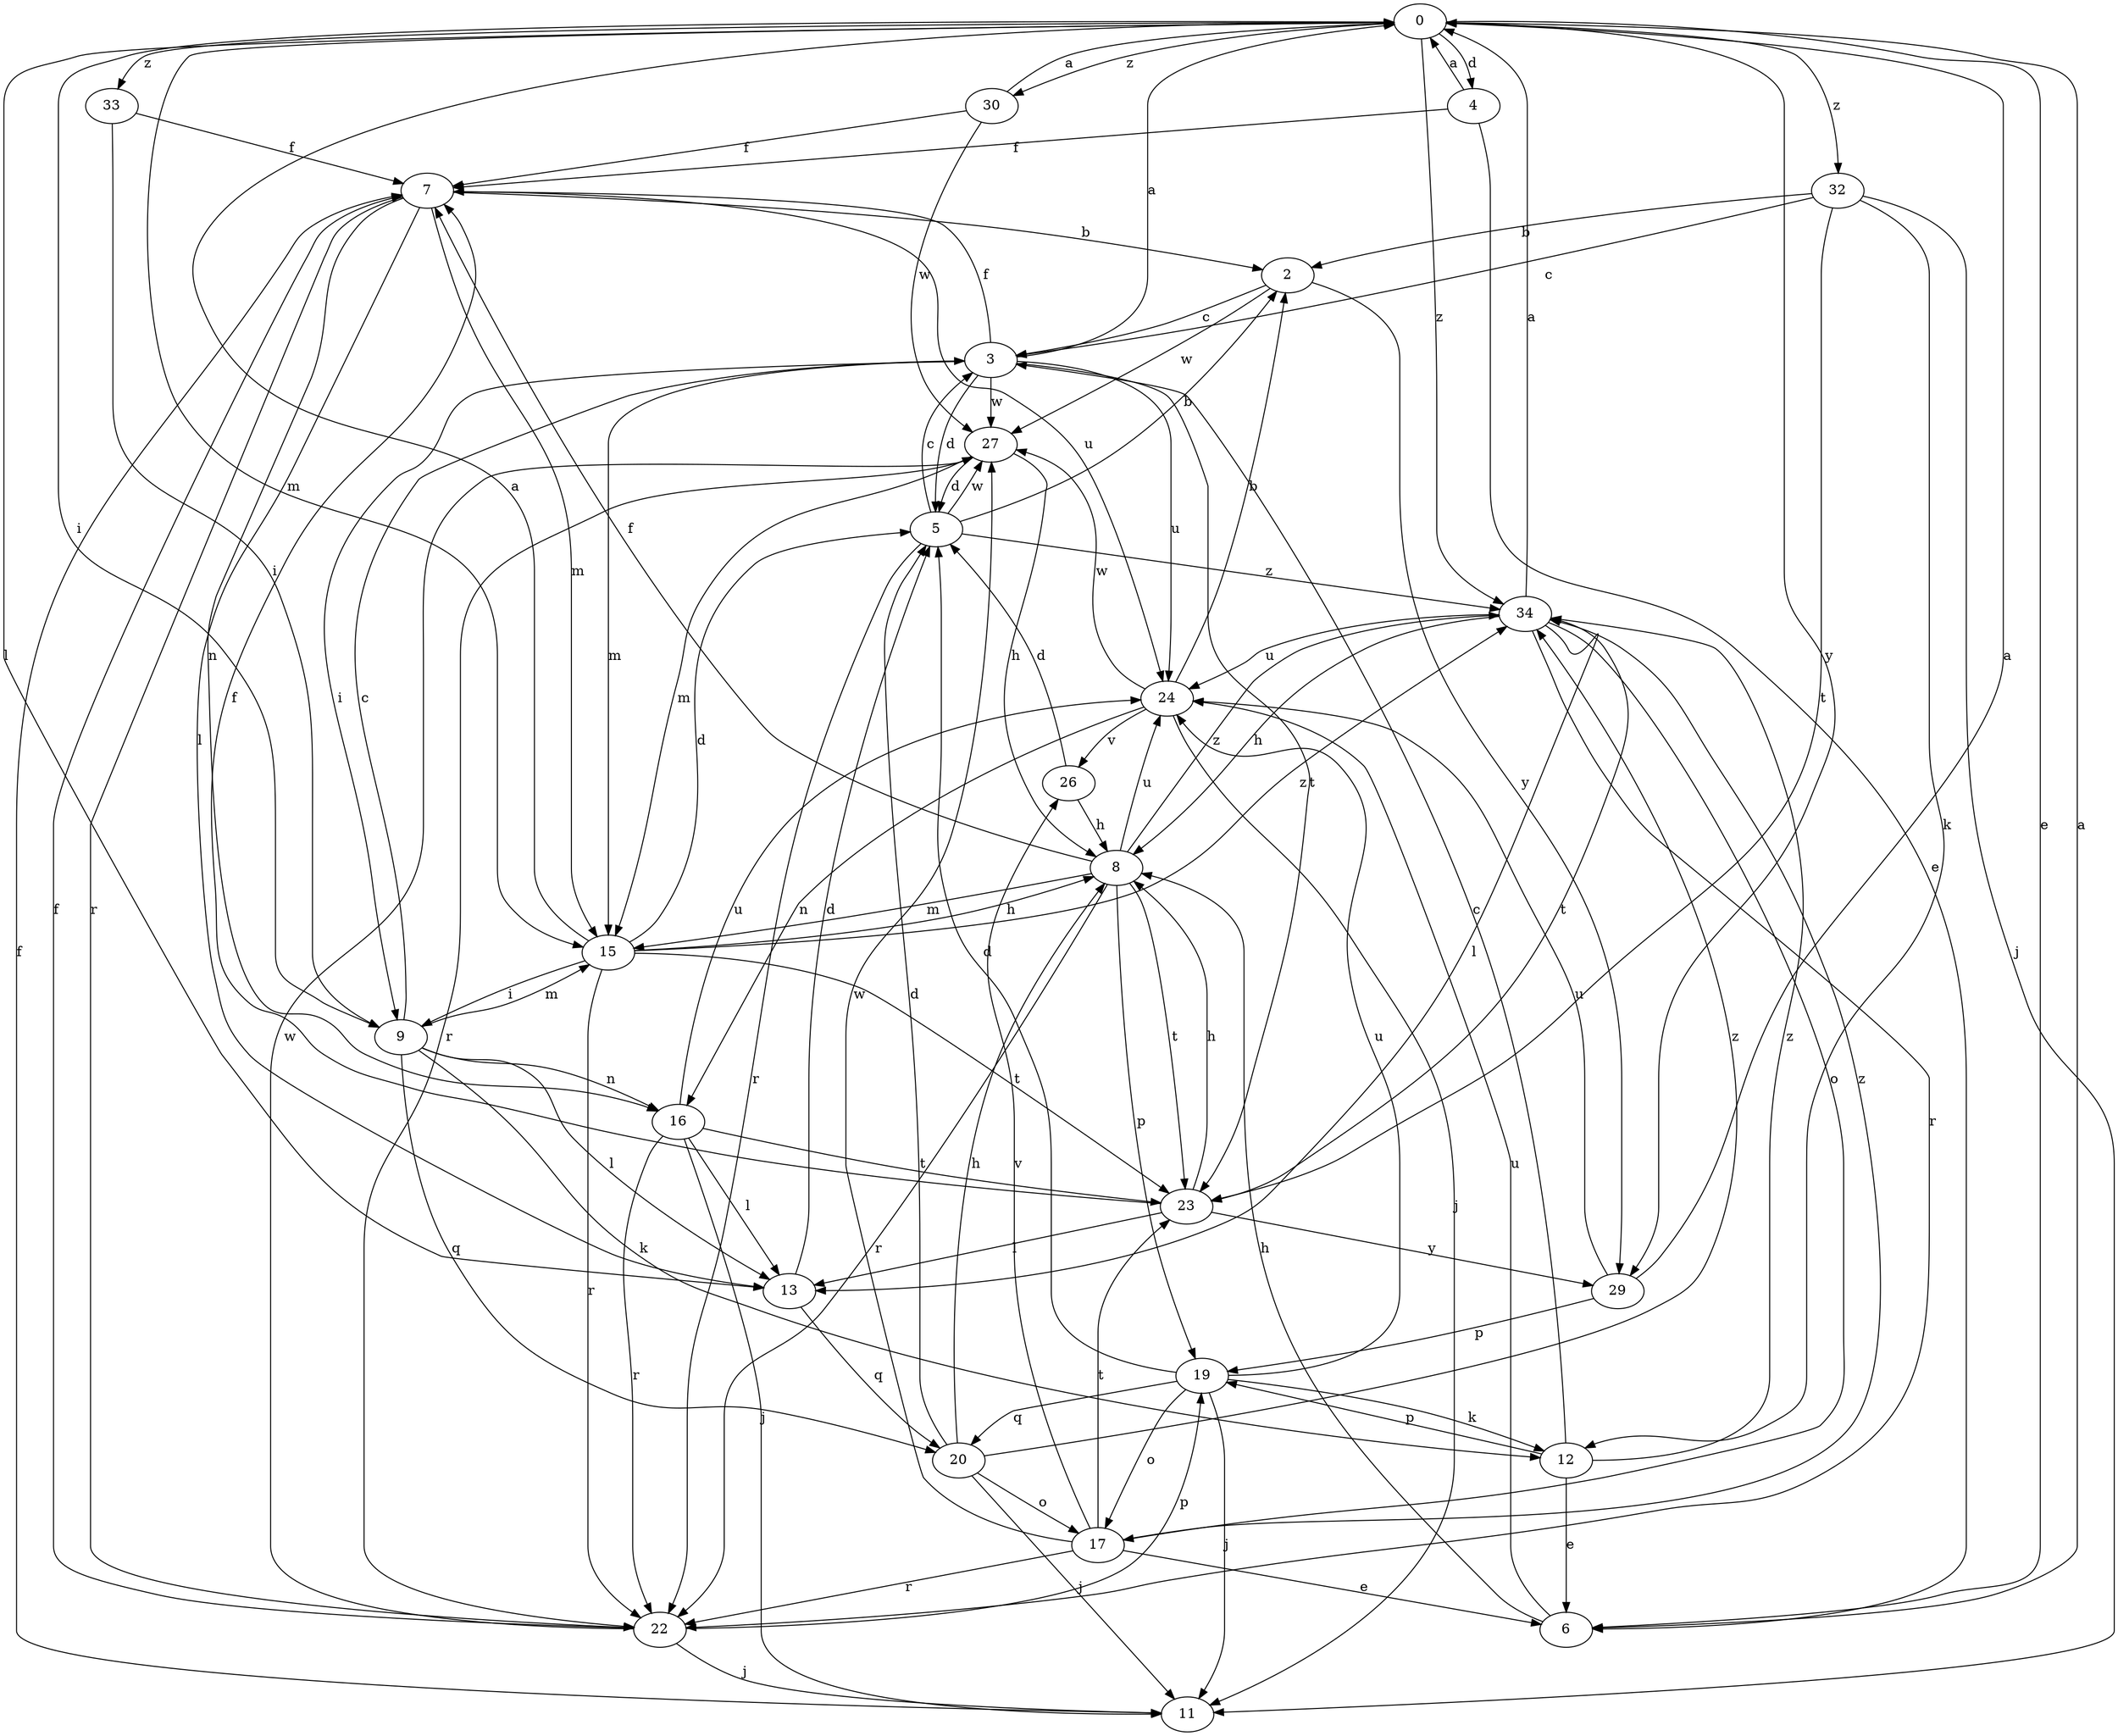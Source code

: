 strict digraph  {
0;
2;
3;
4;
5;
6;
7;
8;
9;
11;
12;
13;
15;
16;
17;
19;
20;
22;
23;
24;
26;
27;
29;
30;
32;
33;
34;
0 -> 4  [label=d];
0 -> 6  [label=e];
0 -> 9  [label=i];
0 -> 13  [label=l];
0 -> 15  [label=m];
0 -> 29  [label=y];
0 -> 30  [label=z];
0 -> 32  [label=z];
0 -> 33  [label=z];
0 -> 34  [label=z];
2 -> 3  [label=c];
2 -> 27  [label=w];
2 -> 29  [label=y];
3 -> 0  [label=a];
3 -> 5  [label=d];
3 -> 7  [label=f];
3 -> 9  [label=i];
3 -> 15  [label=m];
3 -> 23  [label=t];
3 -> 24  [label=u];
3 -> 27  [label=w];
4 -> 0  [label=a];
4 -> 6  [label=e];
4 -> 7  [label=f];
5 -> 2  [label=b];
5 -> 3  [label=c];
5 -> 22  [label=r];
5 -> 27  [label=w];
5 -> 34  [label=z];
6 -> 0  [label=a];
6 -> 8  [label=h];
6 -> 24  [label=u];
7 -> 2  [label=b];
7 -> 13  [label=l];
7 -> 15  [label=m];
7 -> 16  [label=n];
7 -> 22  [label=r];
7 -> 24  [label=u];
8 -> 7  [label=f];
8 -> 15  [label=m];
8 -> 19  [label=p];
8 -> 22  [label=r];
8 -> 23  [label=t];
8 -> 24  [label=u];
8 -> 34  [label=z];
9 -> 3  [label=c];
9 -> 12  [label=k];
9 -> 13  [label=l];
9 -> 15  [label=m];
9 -> 16  [label=n];
9 -> 20  [label=q];
11 -> 7  [label=f];
12 -> 3  [label=c];
12 -> 6  [label=e];
12 -> 19  [label=p];
12 -> 34  [label=z];
13 -> 5  [label=d];
13 -> 20  [label=q];
15 -> 0  [label=a];
15 -> 5  [label=d];
15 -> 8  [label=h];
15 -> 9  [label=i];
15 -> 22  [label=r];
15 -> 23  [label=t];
15 -> 34  [label=z];
16 -> 11  [label=j];
16 -> 13  [label=l];
16 -> 22  [label=r];
16 -> 23  [label=t];
16 -> 24  [label=u];
17 -> 6  [label=e];
17 -> 22  [label=r];
17 -> 23  [label=t];
17 -> 26  [label=v];
17 -> 27  [label=w];
17 -> 34  [label=z];
19 -> 5  [label=d];
19 -> 11  [label=j];
19 -> 12  [label=k];
19 -> 17  [label=o];
19 -> 20  [label=q];
19 -> 24  [label=u];
20 -> 5  [label=d];
20 -> 8  [label=h];
20 -> 11  [label=j];
20 -> 17  [label=o];
20 -> 34  [label=z];
22 -> 7  [label=f];
22 -> 11  [label=j];
22 -> 19  [label=p];
22 -> 27  [label=w];
23 -> 7  [label=f];
23 -> 8  [label=h];
23 -> 13  [label=l];
23 -> 29  [label=y];
24 -> 2  [label=b];
24 -> 11  [label=j];
24 -> 16  [label=n];
24 -> 26  [label=v];
24 -> 27  [label=w];
26 -> 5  [label=d];
26 -> 8  [label=h];
27 -> 5  [label=d];
27 -> 8  [label=h];
27 -> 15  [label=m];
27 -> 22  [label=r];
29 -> 0  [label=a];
29 -> 19  [label=p];
29 -> 24  [label=u];
30 -> 0  [label=a];
30 -> 7  [label=f];
30 -> 27  [label=w];
32 -> 2  [label=b];
32 -> 3  [label=c];
32 -> 11  [label=j];
32 -> 12  [label=k];
32 -> 23  [label=t];
33 -> 7  [label=f];
33 -> 9  [label=i];
34 -> 0  [label=a];
34 -> 8  [label=h];
34 -> 13  [label=l];
34 -> 17  [label=o];
34 -> 22  [label=r];
34 -> 23  [label=t];
34 -> 24  [label=u];
}
